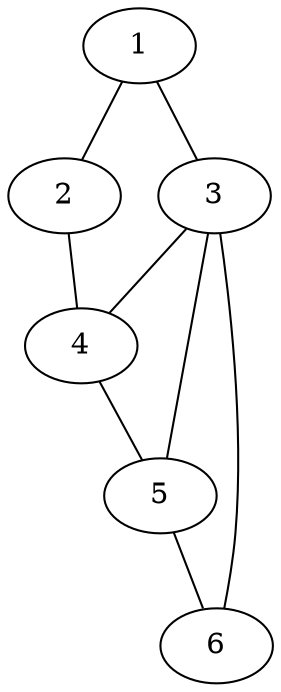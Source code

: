 digraph{
	1;2;3;4;5;6;
	subgraph dig {
		edge [dir=none, color=black]
1->2;
1->3;
2->4;
3->4;
3->5;
3->6;
4->5;
5->6;
	}

	subgraph g {
		}
}
